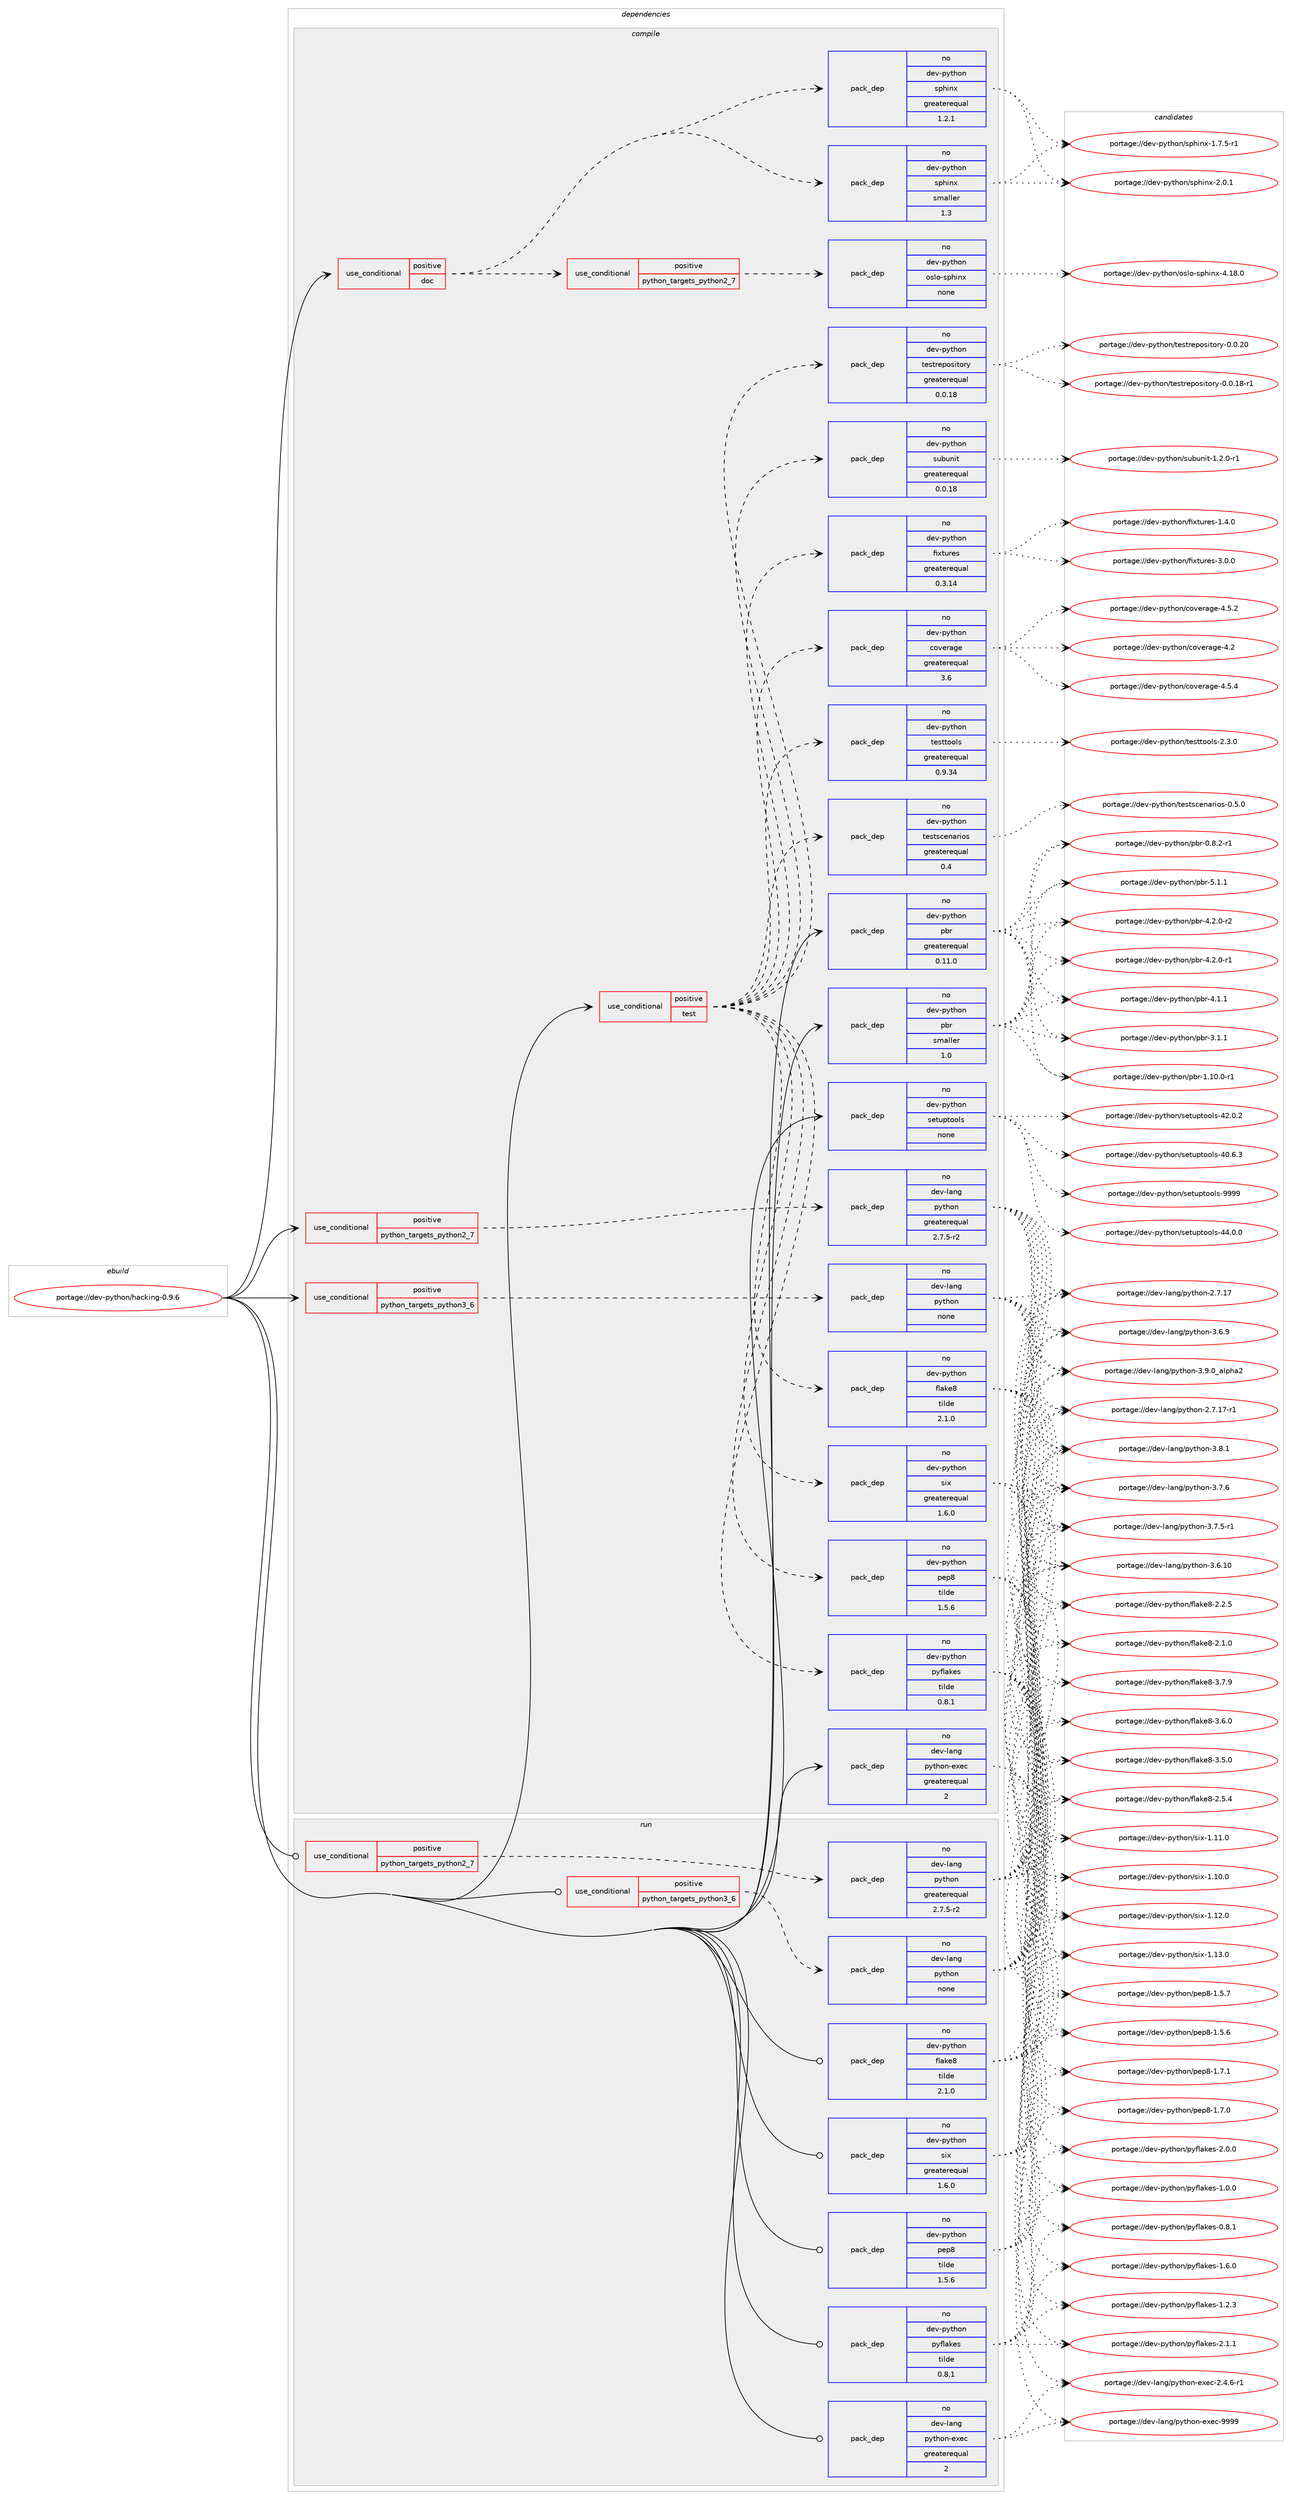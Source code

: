 digraph prolog {

# *************
# Graph options
# *************

newrank=true;
concentrate=true;
compound=true;
graph [rankdir=LR,fontname=Helvetica,fontsize=10,ranksep=1.5];#, ranksep=2.5, nodesep=0.2];
edge  [arrowhead=vee];
node  [fontname=Helvetica,fontsize=10];

# **********
# The ebuild
# **********

subgraph cluster_leftcol {
color=gray;
label=<<i>ebuild</i>>;
id [label="portage://dev-python/hacking-0.9.6", color=red, width=4, href="../dev-python/hacking-0.9.6.svg"];
}

# ****************
# The dependencies
# ****************

subgraph cluster_midcol {
color=gray;
label=<<i>dependencies</i>>;
subgraph cluster_compile {
fillcolor="#eeeeee";
style=filled;
label=<<i>compile</i>>;
subgraph cond114952 {
dependency457089 [label=<<TABLE BORDER="0" CELLBORDER="1" CELLSPACING="0" CELLPADDING="4"><TR><TD ROWSPAN="3" CELLPADDING="10">use_conditional</TD></TR><TR><TD>positive</TD></TR><TR><TD>doc</TD></TR></TABLE>>, shape=none, color=red];
subgraph pack337154 {
dependency457090 [label=<<TABLE BORDER="0" CELLBORDER="1" CELLSPACING="0" CELLPADDING="4" WIDTH="220"><TR><TD ROWSPAN="6" CELLPADDING="30">pack_dep</TD></TR><TR><TD WIDTH="110">no</TD></TR><TR><TD>dev-python</TD></TR><TR><TD>sphinx</TD></TR><TR><TD>greaterequal</TD></TR><TR><TD>1.2.1</TD></TR></TABLE>>, shape=none, color=blue];
}
dependency457089:e -> dependency457090:w [weight=20,style="dashed",arrowhead="vee"];
subgraph pack337155 {
dependency457091 [label=<<TABLE BORDER="0" CELLBORDER="1" CELLSPACING="0" CELLPADDING="4" WIDTH="220"><TR><TD ROWSPAN="6" CELLPADDING="30">pack_dep</TD></TR><TR><TD WIDTH="110">no</TD></TR><TR><TD>dev-python</TD></TR><TR><TD>sphinx</TD></TR><TR><TD>smaller</TD></TR><TR><TD>1.3</TD></TR></TABLE>>, shape=none, color=blue];
}
dependency457089:e -> dependency457091:w [weight=20,style="dashed",arrowhead="vee"];
subgraph cond114953 {
dependency457092 [label=<<TABLE BORDER="0" CELLBORDER="1" CELLSPACING="0" CELLPADDING="4"><TR><TD ROWSPAN="3" CELLPADDING="10">use_conditional</TD></TR><TR><TD>positive</TD></TR><TR><TD>python_targets_python2_7</TD></TR></TABLE>>, shape=none, color=red];
subgraph pack337156 {
dependency457093 [label=<<TABLE BORDER="0" CELLBORDER="1" CELLSPACING="0" CELLPADDING="4" WIDTH="220"><TR><TD ROWSPAN="6" CELLPADDING="30">pack_dep</TD></TR><TR><TD WIDTH="110">no</TD></TR><TR><TD>dev-python</TD></TR><TR><TD>oslo-sphinx</TD></TR><TR><TD>none</TD></TR><TR><TD></TD></TR></TABLE>>, shape=none, color=blue];
}
dependency457092:e -> dependency457093:w [weight=20,style="dashed",arrowhead="vee"];
}
dependency457089:e -> dependency457092:w [weight=20,style="dashed",arrowhead="vee"];
}
id:e -> dependency457089:w [weight=20,style="solid",arrowhead="vee"];
subgraph cond114954 {
dependency457094 [label=<<TABLE BORDER="0" CELLBORDER="1" CELLSPACING="0" CELLPADDING="4"><TR><TD ROWSPAN="3" CELLPADDING="10">use_conditional</TD></TR><TR><TD>positive</TD></TR><TR><TD>python_targets_python2_7</TD></TR></TABLE>>, shape=none, color=red];
subgraph pack337157 {
dependency457095 [label=<<TABLE BORDER="0" CELLBORDER="1" CELLSPACING="0" CELLPADDING="4" WIDTH="220"><TR><TD ROWSPAN="6" CELLPADDING="30">pack_dep</TD></TR><TR><TD WIDTH="110">no</TD></TR><TR><TD>dev-lang</TD></TR><TR><TD>python</TD></TR><TR><TD>greaterequal</TD></TR><TR><TD>2.7.5-r2</TD></TR></TABLE>>, shape=none, color=blue];
}
dependency457094:e -> dependency457095:w [weight=20,style="dashed",arrowhead="vee"];
}
id:e -> dependency457094:w [weight=20,style="solid",arrowhead="vee"];
subgraph cond114955 {
dependency457096 [label=<<TABLE BORDER="0" CELLBORDER="1" CELLSPACING="0" CELLPADDING="4"><TR><TD ROWSPAN="3" CELLPADDING="10">use_conditional</TD></TR><TR><TD>positive</TD></TR><TR><TD>python_targets_python3_6</TD></TR></TABLE>>, shape=none, color=red];
subgraph pack337158 {
dependency457097 [label=<<TABLE BORDER="0" CELLBORDER="1" CELLSPACING="0" CELLPADDING="4" WIDTH="220"><TR><TD ROWSPAN="6" CELLPADDING="30">pack_dep</TD></TR><TR><TD WIDTH="110">no</TD></TR><TR><TD>dev-lang</TD></TR><TR><TD>python</TD></TR><TR><TD>none</TD></TR><TR><TD></TD></TR></TABLE>>, shape=none, color=blue];
}
dependency457096:e -> dependency457097:w [weight=20,style="dashed",arrowhead="vee"];
}
id:e -> dependency457096:w [weight=20,style="solid",arrowhead="vee"];
subgraph cond114956 {
dependency457098 [label=<<TABLE BORDER="0" CELLBORDER="1" CELLSPACING="0" CELLPADDING="4"><TR><TD ROWSPAN="3" CELLPADDING="10">use_conditional</TD></TR><TR><TD>positive</TD></TR><TR><TD>test</TD></TR></TABLE>>, shape=none, color=red];
subgraph pack337159 {
dependency457099 [label=<<TABLE BORDER="0" CELLBORDER="1" CELLSPACING="0" CELLPADDING="4" WIDTH="220"><TR><TD ROWSPAN="6" CELLPADDING="30">pack_dep</TD></TR><TR><TD WIDTH="110">no</TD></TR><TR><TD>dev-python</TD></TR><TR><TD>coverage</TD></TR><TR><TD>greaterequal</TD></TR><TR><TD>3.6</TD></TR></TABLE>>, shape=none, color=blue];
}
dependency457098:e -> dependency457099:w [weight=20,style="dashed",arrowhead="vee"];
subgraph pack337160 {
dependency457100 [label=<<TABLE BORDER="0" CELLBORDER="1" CELLSPACING="0" CELLPADDING="4" WIDTH="220"><TR><TD ROWSPAN="6" CELLPADDING="30">pack_dep</TD></TR><TR><TD WIDTH="110">no</TD></TR><TR><TD>dev-python</TD></TR><TR><TD>fixtures</TD></TR><TR><TD>greaterequal</TD></TR><TR><TD>0.3.14</TD></TR></TABLE>>, shape=none, color=blue];
}
dependency457098:e -> dependency457100:w [weight=20,style="dashed",arrowhead="vee"];
subgraph pack337161 {
dependency457101 [label=<<TABLE BORDER="0" CELLBORDER="1" CELLSPACING="0" CELLPADDING="4" WIDTH="220"><TR><TD ROWSPAN="6" CELLPADDING="30">pack_dep</TD></TR><TR><TD WIDTH="110">no</TD></TR><TR><TD>dev-python</TD></TR><TR><TD>subunit</TD></TR><TR><TD>greaterequal</TD></TR><TR><TD>0.0.18</TD></TR></TABLE>>, shape=none, color=blue];
}
dependency457098:e -> dependency457101:w [weight=20,style="dashed",arrowhead="vee"];
subgraph pack337162 {
dependency457102 [label=<<TABLE BORDER="0" CELLBORDER="1" CELLSPACING="0" CELLPADDING="4" WIDTH="220"><TR><TD ROWSPAN="6" CELLPADDING="30">pack_dep</TD></TR><TR><TD WIDTH="110">no</TD></TR><TR><TD>dev-python</TD></TR><TR><TD>testrepository</TD></TR><TR><TD>greaterequal</TD></TR><TR><TD>0.0.18</TD></TR></TABLE>>, shape=none, color=blue];
}
dependency457098:e -> dependency457102:w [weight=20,style="dashed",arrowhead="vee"];
subgraph pack337163 {
dependency457103 [label=<<TABLE BORDER="0" CELLBORDER="1" CELLSPACING="0" CELLPADDING="4" WIDTH="220"><TR><TD ROWSPAN="6" CELLPADDING="30">pack_dep</TD></TR><TR><TD WIDTH="110">no</TD></TR><TR><TD>dev-python</TD></TR><TR><TD>testscenarios</TD></TR><TR><TD>greaterequal</TD></TR><TR><TD>0.4</TD></TR></TABLE>>, shape=none, color=blue];
}
dependency457098:e -> dependency457103:w [weight=20,style="dashed",arrowhead="vee"];
subgraph pack337164 {
dependency457104 [label=<<TABLE BORDER="0" CELLBORDER="1" CELLSPACING="0" CELLPADDING="4" WIDTH="220"><TR><TD ROWSPAN="6" CELLPADDING="30">pack_dep</TD></TR><TR><TD WIDTH="110">no</TD></TR><TR><TD>dev-python</TD></TR><TR><TD>testtools</TD></TR><TR><TD>greaterequal</TD></TR><TR><TD>0.9.34</TD></TR></TABLE>>, shape=none, color=blue];
}
dependency457098:e -> dependency457104:w [weight=20,style="dashed",arrowhead="vee"];
subgraph pack337165 {
dependency457105 [label=<<TABLE BORDER="0" CELLBORDER="1" CELLSPACING="0" CELLPADDING="4" WIDTH="220"><TR><TD ROWSPAN="6" CELLPADDING="30">pack_dep</TD></TR><TR><TD WIDTH="110">no</TD></TR><TR><TD>dev-python</TD></TR><TR><TD>pep8</TD></TR><TR><TD>tilde</TD></TR><TR><TD>1.5.6</TD></TR></TABLE>>, shape=none, color=blue];
}
dependency457098:e -> dependency457105:w [weight=20,style="dashed",arrowhead="vee"];
subgraph pack337166 {
dependency457106 [label=<<TABLE BORDER="0" CELLBORDER="1" CELLSPACING="0" CELLPADDING="4" WIDTH="220"><TR><TD ROWSPAN="6" CELLPADDING="30">pack_dep</TD></TR><TR><TD WIDTH="110">no</TD></TR><TR><TD>dev-python</TD></TR><TR><TD>pyflakes</TD></TR><TR><TD>tilde</TD></TR><TR><TD>0.8.1</TD></TR></TABLE>>, shape=none, color=blue];
}
dependency457098:e -> dependency457106:w [weight=20,style="dashed",arrowhead="vee"];
subgraph pack337167 {
dependency457107 [label=<<TABLE BORDER="0" CELLBORDER="1" CELLSPACING="0" CELLPADDING="4" WIDTH="220"><TR><TD ROWSPAN="6" CELLPADDING="30">pack_dep</TD></TR><TR><TD WIDTH="110">no</TD></TR><TR><TD>dev-python</TD></TR><TR><TD>flake8</TD></TR><TR><TD>tilde</TD></TR><TR><TD>2.1.0</TD></TR></TABLE>>, shape=none, color=blue];
}
dependency457098:e -> dependency457107:w [weight=20,style="dashed",arrowhead="vee"];
subgraph pack337168 {
dependency457108 [label=<<TABLE BORDER="0" CELLBORDER="1" CELLSPACING="0" CELLPADDING="4" WIDTH="220"><TR><TD ROWSPAN="6" CELLPADDING="30">pack_dep</TD></TR><TR><TD WIDTH="110">no</TD></TR><TR><TD>dev-python</TD></TR><TR><TD>six</TD></TR><TR><TD>greaterequal</TD></TR><TR><TD>1.6.0</TD></TR></TABLE>>, shape=none, color=blue];
}
dependency457098:e -> dependency457108:w [weight=20,style="dashed",arrowhead="vee"];
}
id:e -> dependency457098:w [weight=20,style="solid",arrowhead="vee"];
subgraph pack337169 {
dependency457109 [label=<<TABLE BORDER="0" CELLBORDER="1" CELLSPACING="0" CELLPADDING="4" WIDTH="220"><TR><TD ROWSPAN="6" CELLPADDING="30">pack_dep</TD></TR><TR><TD WIDTH="110">no</TD></TR><TR><TD>dev-lang</TD></TR><TR><TD>python-exec</TD></TR><TR><TD>greaterequal</TD></TR><TR><TD>2</TD></TR></TABLE>>, shape=none, color=blue];
}
id:e -> dependency457109:w [weight=20,style="solid",arrowhead="vee"];
subgraph pack337170 {
dependency457110 [label=<<TABLE BORDER="0" CELLBORDER="1" CELLSPACING="0" CELLPADDING="4" WIDTH="220"><TR><TD ROWSPAN="6" CELLPADDING="30">pack_dep</TD></TR><TR><TD WIDTH="110">no</TD></TR><TR><TD>dev-python</TD></TR><TR><TD>pbr</TD></TR><TR><TD>greaterequal</TD></TR><TR><TD>0.11.0</TD></TR></TABLE>>, shape=none, color=blue];
}
id:e -> dependency457110:w [weight=20,style="solid",arrowhead="vee"];
subgraph pack337171 {
dependency457111 [label=<<TABLE BORDER="0" CELLBORDER="1" CELLSPACING="0" CELLPADDING="4" WIDTH="220"><TR><TD ROWSPAN="6" CELLPADDING="30">pack_dep</TD></TR><TR><TD WIDTH="110">no</TD></TR><TR><TD>dev-python</TD></TR><TR><TD>pbr</TD></TR><TR><TD>smaller</TD></TR><TR><TD>1.0</TD></TR></TABLE>>, shape=none, color=blue];
}
id:e -> dependency457111:w [weight=20,style="solid",arrowhead="vee"];
subgraph pack337172 {
dependency457112 [label=<<TABLE BORDER="0" CELLBORDER="1" CELLSPACING="0" CELLPADDING="4" WIDTH="220"><TR><TD ROWSPAN="6" CELLPADDING="30">pack_dep</TD></TR><TR><TD WIDTH="110">no</TD></TR><TR><TD>dev-python</TD></TR><TR><TD>setuptools</TD></TR><TR><TD>none</TD></TR><TR><TD></TD></TR></TABLE>>, shape=none, color=blue];
}
id:e -> dependency457112:w [weight=20,style="solid",arrowhead="vee"];
}
subgraph cluster_compileandrun {
fillcolor="#eeeeee";
style=filled;
label=<<i>compile and run</i>>;
}
subgraph cluster_run {
fillcolor="#eeeeee";
style=filled;
label=<<i>run</i>>;
subgraph cond114957 {
dependency457113 [label=<<TABLE BORDER="0" CELLBORDER="1" CELLSPACING="0" CELLPADDING="4"><TR><TD ROWSPAN="3" CELLPADDING="10">use_conditional</TD></TR><TR><TD>positive</TD></TR><TR><TD>python_targets_python2_7</TD></TR></TABLE>>, shape=none, color=red];
subgraph pack337173 {
dependency457114 [label=<<TABLE BORDER="0" CELLBORDER="1" CELLSPACING="0" CELLPADDING="4" WIDTH="220"><TR><TD ROWSPAN="6" CELLPADDING="30">pack_dep</TD></TR><TR><TD WIDTH="110">no</TD></TR><TR><TD>dev-lang</TD></TR><TR><TD>python</TD></TR><TR><TD>greaterequal</TD></TR><TR><TD>2.7.5-r2</TD></TR></TABLE>>, shape=none, color=blue];
}
dependency457113:e -> dependency457114:w [weight=20,style="dashed",arrowhead="vee"];
}
id:e -> dependency457113:w [weight=20,style="solid",arrowhead="odot"];
subgraph cond114958 {
dependency457115 [label=<<TABLE BORDER="0" CELLBORDER="1" CELLSPACING="0" CELLPADDING="4"><TR><TD ROWSPAN="3" CELLPADDING="10">use_conditional</TD></TR><TR><TD>positive</TD></TR><TR><TD>python_targets_python3_6</TD></TR></TABLE>>, shape=none, color=red];
subgraph pack337174 {
dependency457116 [label=<<TABLE BORDER="0" CELLBORDER="1" CELLSPACING="0" CELLPADDING="4" WIDTH="220"><TR><TD ROWSPAN="6" CELLPADDING="30">pack_dep</TD></TR><TR><TD WIDTH="110">no</TD></TR><TR><TD>dev-lang</TD></TR><TR><TD>python</TD></TR><TR><TD>none</TD></TR><TR><TD></TD></TR></TABLE>>, shape=none, color=blue];
}
dependency457115:e -> dependency457116:w [weight=20,style="dashed",arrowhead="vee"];
}
id:e -> dependency457115:w [weight=20,style="solid",arrowhead="odot"];
subgraph pack337175 {
dependency457117 [label=<<TABLE BORDER="0" CELLBORDER="1" CELLSPACING="0" CELLPADDING="4" WIDTH="220"><TR><TD ROWSPAN="6" CELLPADDING="30">pack_dep</TD></TR><TR><TD WIDTH="110">no</TD></TR><TR><TD>dev-lang</TD></TR><TR><TD>python-exec</TD></TR><TR><TD>greaterequal</TD></TR><TR><TD>2</TD></TR></TABLE>>, shape=none, color=blue];
}
id:e -> dependency457117:w [weight=20,style="solid",arrowhead="odot"];
subgraph pack337176 {
dependency457118 [label=<<TABLE BORDER="0" CELLBORDER="1" CELLSPACING="0" CELLPADDING="4" WIDTH="220"><TR><TD ROWSPAN="6" CELLPADDING="30">pack_dep</TD></TR><TR><TD WIDTH="110">no</TD></TR><TR><TD>dev-python</TD></TR><TR><TD>flake8</TD></TR><TR><TD>tilde</TD></TR><TR><TD>2.1.0</TD></TR></TABLE>>, shape=none, color=blue];
}
id:e -> dependency457118:w [weight=20,style="solid",arrowhead="odot"];
subgraph pack337177 {
dependency457119 [label=<<TABLE BORDER="0" CELLBORDER="1" CELLSPACING="0" CELLPADDING="4" WIDTH="220"><TR><TD ROWSPAN="6" CELLPADDING="30">pack_dep</TD></TR><TR><TD WIDTH="110">no</TD></TR><TR><TD>dev-python</TD></TR><TR><TD>pep8</TD></TR><TR><TD>tilde</TD></TR><TR><TD>1.5.6</TD></TR></TABLE>>, shape=none, color=blue];
}
id:e -> dependency457119:w [weight=20,style="solid",arrowhead="odot"];
subgraph pack337178 {
dependency457120 [label=<<TABLE BORDER="0" CELLBORDER="1" CELLSPACING="0" CELLPADDING="4" WIDTH="220"><TR><TD ROWSPAN="6" CELLPADDING="30">pack_dep</TD></TR><TR><TD WIDTH="110">no</TD></TR><TR><TD>dev-python</TD></TR><TR><TD>pyflakes</TD></TR><TR><TD>tilde</TD></TR><TR><TD>0.8.1</TD></TR></TABLE>>, shape=none, color=blue];
}
id:e -> dependency457120:w [weight=20,style="solid",arrowhead="odot"];
subgraph pack337179 {
dependency457121 [label=<<TABLE BORDER="0" CELLBORDER="1" CELLSPACING="0" CELLPADDING="4" WIDTH="220"><TR><TD ROWSPAN="6" CELLPADDING="30">pack_dep</TD></TR><TR><TD WIDTH="110">no</TD></TR><TR><TD>dev-python</TD></TR><TR><TD>six</TD></TR><TR><TD>greaterequal</TD></TR><TR><TD>1.6.0</TD></TR></TABLE>>, shape=none, color=blue];
}
id:e -> dependency457121:w [weight=20,style="solid",arrowhead="odot"];
}
}

# **************
# The candidates
# **************

subgraph cluster_choices {
rank=same;
color=gray;
label=<<i>candidates</i>>;

subgraph choice337154 {
color=black;
nodesep=1;
choice1001011184511212111610411111047115112104105110120455046484649 [label="portage://dev-python/sphinx-2.0.1", color=red, width=4,href="../dev-python/sphinx-2.0.1.svg"];
choice10010111845112121116104111110471151121041051101204549465546534511449 [label="portage://dev-python/sphinx-1.7.5-r1", color=red, width=4,href="../dev-python/sphinx-1.7.5-r1.svg"];
dependency457090:e -> choice1001011184511212111610411111047115112104105110120455046484649:w [style=dotted,weight="100"];
dependency457090:e -> choice10010111845112121116104111110471151121041051101204549465546534511449:w [style=dotted,weight="100"];
}
subgraph choice337155 {
color=black;
nodesep=1;
choice1001011184511212111610411111047115112104105110120455046484649 [label="portage://dev-python/sphinx-2.0.1", color=red, width=4,href="../dev-python/sphinx-2.0.1.svg"];
choice10010111845112121116104111110471151121041051101204549465546534511449 [label="portage://dev-python/sphinx-1.7.5-r1", color=red, width=4,href="../dev-python/sphinx-1.7.5-r1.svg"];
dependency457091:e -> choice1001011184511212111610411111047115112104105110120455046484649:w [style=dotted,weight="100"];
dependency457091:e -> choice10010111845112121116104111110471151121041051101204549465546534511449:w [style=dotted,weight="100"];
}
subgraph choice337156 {
color=black;
nodesep=1;
choice10010111845112121116104111110471111151081114511511210410511012045524649564648 [label="portage://dev-python/oslo-sphinx-4.18.0", color=red, width=4,href="../dev-python/oslo-sphinx-4.18.0.svg"];
dependency457093:e -> choice10010111845112121116104111110471111151081114511511210410511012045524649564648:w [style=dotted,weight="100"];
}
subgraph choice337157 {
color=black;
nodesep=1;
choice10010111845108971101034711212111610411111045514657464895971081121049750 [label="portage://dev-lang/python-3.9.0_alpha2", color=red, width=4,href="../dev-lang/python-3.9.0_alpha2.svg"];
choice100101118451089711010347112121116104111110455146564649 [label="portage://dev-lang/python-3.8.1", color=red, width=4,href="../dev-lang/python-3.8.1.svg"];
choice100101118451089711010347112121116104111110455146554654 [label="portage://dev-lang/python-3.7.6", color=red, width=4,href="../dev-lang/python-3.7.6.svg"];
choice1001011184510897110103471121211161041111104551465546534511449 [label="portage://dev-lang/python-3.7.5-r1", color=red, width=4,href="../dev-lang/python-3.7.5-r1.svg"];
choice100101118451089711010347112121116104111110455146544657 [label="portage://dev-lang/python-3.6.9", color=red, width=4,href="../dev-lang/python-3.6.9.svg"];
choice10010111845108971101034711212111610411111045514654464948 [label="portage://dev-lang/python-3.6.10", color=red, width=4,href="../dev-lang/python-3.6.10.svg"];
choice100101118451089711010347112121116104111110455046554649554511449 [label="portage://dev-lang/python-2.7.17-r1", color=red, width=4,href="../dev-lang/python-2.7.17-r1.svg"];
choice10010111845108971101034711212111610411111045504655464955 [label="portage://dev-lang/python-2.7.17", color=red, width=4,href="../dev-lang/python-2.7.17.svg"];
dependency457095:e -> choice10010111845108971101034711212111610411111045514657464895971081121049750:w [style=dotted,weight="100"];
dependency457095:e -> choice100101118451089711010347112121116104111110455146564649:w [style=dotted,weight="100"];
dependency457095:e -> choice100101118451089711010347112121116104111110455146554654:w [style=dotted,weight="100"];
dependency457095:e -> choice1001011184510897110103471121211161041111104551465546534511449:w [style=dotted,weight="100"];
dependency457095:e -> choice100101118451089711010347112121116104111110455146544657:w [style=dotted,weight="100"];
dependency457095:e -> choice10010111845108971101034711212111610411111045514654464948:w [style=dotted,weight="100"];
dependency457095:e -> choice100101118451089711010347112121116104111110455046554649554511449:w [style=dotted,weight="100"];
dependency457095:e -> choice10010111845108971101034711212111610411111045504655464955:w [style=dotted,weight="100"];
}
subgraph choice337158 {
color=black;
nodesep=1;
choice10010111845108971101034711212111610411111045514657464895971081121049750 [label="portage://dev-lang/python-3.9.0_alpha2", color=red, width=4,href="../dev-lang/python-3.9.0_alpha2.svg"];
choice100101118451089711010347112121116104111110455146564649 [label="portage://dev-lang/python-3.8.1", color=red, width=4,href="../dev-lang/python-3.8.1.svg"];
choice100101118451089711010347112121116104111110455146554654 [label="portage://dev-lang/python-3.7.6", color=red, width=4,href="../dev-lang/python-3.7.6.svg"];
choice1001011184510897110103471121211161041111104551465546534511449 [label="portage://dev-lang/python-3.7.5-r1", color=red, width=4,href="../dev-lang/python-3.7.5-r1.svg"];
choice100101118451089711010347112121116104111110455146544657 [label="portage://dev-lang/python-3.6.9", color=red, width=4,href="../dev-lang/python-3.6.9.svg"];
choice10010111845108971101034711212111610411111045514654464948 [label="portage://dev-lang/python-3.6.10", color=red, width=4,href="../dev-lang/python-3.6.10.svg"];
choice100101118451089711010347112121116104111110455046554649554511449 [label="portage://dev-lang/python-2.7.17-r1", color=red, width=4,href="../dev-lang/python-2.7.17-r1.svg"];
choice10010111845108971101034711212111610411111045504655464955 [label="portage://dev-lang/python-2.7.17", color=red, width=4,href="../dev-lang/python-2.7.17.svg"];
dependency457097:e -> choice10010111845108971101034711212111610411111045514657464895971081121049750:w [style=dotted,weight="100"];
dependency457097:e -> choice100101118451089711010347112121116104111110455146564649:w [style=dotted,weight="100"];
dependency457097:e -> choice100101118451089711010347112121116104111110455146554654:w [style=dotted,weight="100"];
dependency457097:e -> choice1001011184510897110103471121211161041111104551465546534511449:w [style=dotted,weight="100"];
dependency457097:e -> choice100101118451089711010347112121116104111110455146544657:w [style=dotted,weight="100"];
dependency457097:e -> choice10010111845108971101034711212111610411111045514654464948:w [style=dotted,weight="100"];
dependency457097:e -> choice100101118451089711010347112121116104111110455046554649554511449:w [style=dotted,weight="100"];
dependency457097:e -> choice10010111845108971101034711212111610411111045504655464955:w [style=dotted,weight="100"];
}
subgraph choice337159 {
color=black;
nodesep=1;
choice10010111845112121116104111110479911111810111497103101455246534652 [label="portage://dev-python/coverage-4.5.4", color=red, width=4,href="../dev-python/coverage-4.5.4.svg"];
choice10010111845112121116104111110479911111810111497103101455246534650 [label="portage://dev-python/coverage-4.5.2", color=red, width=4,href="../dev-python/coverage-4.5.2.svg"];
choice1001011184511212111610411111047991111181011149710310145524650 [label="portage://dev-python/coverage-4.2", color=red, width=4,href="../dev-python/coverage-4.2.svg"];
dependency457099:e -> choice10010111845112121116104111110479911111810111497103101455246534652:w [style=dotted,weight="100"];
dependency457099:e -> choice10010111845112121116104111110479911111810111497103101455246534650:w [style=dotted,weight="100"];
dependency457099:e -> choice1001011184511212111610411111047991111181011149710310145524650:w [style=dotted,weight="100"];
}
subgraph choice337160 {
color=black;
nodesep=1;
choice1001011184511212111610411111047102105120116117114101115455146484648 [label="portage://dev-python/fixtures-3.0.0", color=red, width=4,href="../dev-python/fixtures-3.0.0.svg"];
choice1001011184511212111610411111047102105120116117114101115454946524648 [label="portage://dev-python/fixtures-1.4.0", color=red, width=4,href="../dev-python/fixtures-1.4.0.svg"];
dependency457100:e -> choice1001011184511212111610411111047102105120116117114101115455146484648:w [style=dotted,weight="100"];
dependency457100:e -> choice1001011184511212111610411111047102105120116117114101115454946524648:w [style=dotted,weight="100"];
}
subgraph choice337161 {
color=black;
nodesep=1;
choice1001011184511212111610411111047115117981171101051164549465046484511449 [label="portage://dev-python/subunit-1.2.0-r1", color=red, width=4,href="../dev-python/subunit-1.2.0-r1.svg"];
dependency457101:e -> choice1001011184511212111610411111047115117981171101051164549465046484511449:w [style=dotted,weight="100"];
}
subgraph choice337162 {
color=black;
nodesep=1;
choice100101118451121211161041111104711610111511611410111211111510511611111412145484648465048 [label="portage://dev-python/testrepository-0.0.20", color=red, width=4,href="../dev-python/testrepository-0.0.20.svg"];
choice1001011184511212111610411111047116101115116114101112111115105116111114121454846484649564511449 [label="portage://dev-python/testrepository-0.0.18-r1", color=red, width=4,href="../dev-python/testrepository-0.0.18-r1.svg"];
dependency457102:e -> choice100101118451121211161041111104711610111511611410111211111510511611111412145484648465048:w [style=dotted,weight="100"];
dependency457102:e -> choice1001011184511212111610411111047116101115116114101112111115105116111114121454846484649564511449:w [style=dotted,weight="100"];
}
subgraph choice337163 {
color=black;
nodesep=1;
choice10010111845112121116104111110471161011151161159910111097114105111115454846534648 [label="portage://dev-python/testscenarios-0.5.0", color=red, width=4,href="../dev-python/testscenarios-0.5.0.svg"];
dependency457103:e -> choice10010111845112121116104111110471161011151161159910111097114105111115454846534648:w [style=dotted,weight="100"];
}
subgraph choice337164 {
color=black;
nodesep=1;
choice1001011184511212111610411111047116101115116116111111108115455046514648 [label="portage://dev-python/testtools-2.3.0", color=red, width=4,href="../dev-python/testtools-2.3.0.svg"];
dependency457104:e -> choice1001011184511212111610411111047116101115116116111111108115455046514648:w [style=dotted,weight="100"];
}
subgraph choice337165 {
color=black;
nodesep=1;
choice100101118451121211161041111104711210111256454946554649 [label="portage://dev-python/pep8-1.7.1", color=red, width=4,href="../dev-python/pep8-1.7.1.svg"];
choice100101118451121211161041111104711210111256454946554648 [label="portage://dev-python/pep8-1.7.0", color=red, width=4,href="../dev-python/pep8-1.7.0.svg"];
choice100101118451121211161041111104711210111256454946534655 [label="portage://dev-python/pep8-1.5.7", color=red, width=4,href="../dev-python/pep8-1.5.7.svg"];
choice100101118451121211161041111104711210111256454946534654 [label="portage://dev-python/pep8-1.5.6", color=red, width=4,href="../dev-python/pep8-1.5.6.svg"];
dependency457105:e -> choice100101118451121211161041111104711210111256454946554649:w [style=dotted,weight="100"];
dependency457105:e -> choice100101118451121211161041111104711210111256454946554648:w [style=dotted,weight="100"];
dependency457105:e -> choice100101118451121211161041111104711210111256454946534655:w [style=dotted,weight="100"];
dependency457105:e -> choice100101118451121211161041111104711210111256454946534654:w [style=dotted,weight="100"];
}
subgraph choice337166 {
color=black;
nodesep=1;
choice100101118451121211161041111104711212110210897107101115455046494649 [label="portage://dev-python/pyflakes-2.1.1", color=red, width=4,href="../dev-python/pyflakes-2.1.1.svg"];
choice100101118451121211161041111104711212110210897107101115455046484648 [label="portage://dev-python/pyflakes-2.0.0", color=red, width=4,href="../dev-python/pyflakes-2.0.0.svg"];
choice100101118451121211161041111104711212110210897107101115454946544648 [label="portage://dev-python/pyflakes-1.6.0", color=red, width=4,href="../dev-python/pyflakes-1.6.0.svg"];
choice100101118451121211161041111104711212110210897107101115454946504651 [label="portage://dev-python/pyflakes-1.2.3", color=red, width=4,href="../dev-python/pyflakes-1.2.3.svg"];
choice100101118451121211161041111104711212110210897107101115454946484648 [label="portage://dev-python/pyflakes-1.0.0", color=red, width=4,href="../dev-python/pyflakes-1.0.0.svg"];
choice100101118451121211161041111104711212110210897107101115454846564649 [label="portage://dev-python/pyflakes-0.8.1", color=red, width=4,href="../dev-python/pyflakes-0.8.1.svg"];
dependency457106:e -> choice100101118451121211161041111104711212110210897107101115455046494649:w [style=dotted,weight="100"];
dependency457106:e -> choice100101118451121211161041111104711212110210897107101115455046484648:w [style=dotted,weight="100"];
dependency457106:e -> choice100101118451121211161041111104711212110210897107101115454946544648:w [style=dotted,weight="100"];
dependency457106:e -> choice100101118451121211161041111104711212110210897107101115454946504651:w [style=dotted,weight="100"];
dependency457106:e -> choice100101118451121211161041111104711212110210897107101115454946484648:w [style=dotted,weight="100"];
dependency457106:e -> choice100101118451121211161041111104711212110210897107101115454846564649:w [style=dotted,weight="100"];
}
subgraph choice337167 {
color=black;
nodesep=1;
choice10010111845112121116104111110471021089710710156455146554657 [label="portage://dev-python/flake8-3.7.9", color=red, width=4,href="../dev-python/flake8-3.7.9.svg"];
choice10010111845112121116104111110471021089710710156455146544648 [label="portage://dev-python/flake8-3.6.0", color=red, width=4,href="../dev-python/flake8-3.6.0.svg"];
choice10010111845112121116104111110471021089710710156455146534648 [label="portage://dev-python/flake8-3.5.0", color=red, width=4,href="../dev-python/flake8-3.5.0.svg"];
choice10010111845112121116104111110471021089710710156455046534652 [label="portage://dev-python/flake8-2.5.4", color=red, width=4,href="../dev-python/flake8-2.5.4.svg"];
choice10010111845112121116104111110471021089710710156455046504653 [label="portage://dev-python/flake8-2.2.5", color=red, width=4,href="../dev-python/flake8-2.2.5.svg"];
choice10010111845112121116104111110471021089710710156455046494648 [label="portage://dev-python/flake8-2.1.0", color=red, width=4,href="../dev-python/flake8-2.1.0.svg"];
dependency457107:e -> choice10010111845112121116104111110471021089710710156455146554657:w [style=dotted,weight="100"];
dependency457107:e -> choice10010111845112121116104111110471021089710710156455146544648:w [style=dotted,weight="100"];
dependency457107:e -> choice10010111845112121116104111110471021089710710156455146534648:w [style=dotted,weight="100"];
dependency457107:e -> choice10010111845112121116104111110471021089710710156455046534652:w [style=dotted,weight="100"];
dependency457107:e -> choice10010111845112121116104111110471021089710710156455046504653:w [style=dotted,weight="100"];
dependency457107:e -> choice10010111845112121116104111110471021089710710156455046494648:w [style=dotted,weight="100"];
}
subgraph choice337168 {
color=black;
nodesep=1;
choice100101118451121211161041111104711510512045494649514648 [label="portage://dev-python/six-1.13.0", color=red, width=4,href="../dev-python/six-1.13.0.svg"];
choice100101118451121211161041111104711510512045494649504648 [label="portage://dev-python/six-1.12.0", color=red, width=4,href="../dev-python/six-1.12.0.svg"];
choice100101118451121211161041111104711510512045494649494648 [label="portage://dev-python/six-1.11.0", color=red, width=4,href="../dev-python/six-1.11.0.svg"];
choice100101118451121211161041111104711510512045494649484648 [label="portage://dev-python/six-1.10.0", color=red, width=4,href="../dev-python/six-1.10.0.svg"];
dependency457108:e -> choice100101118451121211161041111104711510512045494649514648:w [style=dotted,weight="100"];
dependency457108:e -> choice100101118451121211161041111104711510512045494649504648:w [style=dotted,weight="100"];
dependency457108:e -> choice100101118451121211161041111104711510512045494649494648:w [style=dotted,weight="100"];
dependency457108:e -> choice100101118451121211161041111104711510512045494649484648:w [style=dotted,weight="100"];
}
subgraph choice337169 {
color=black;
nodesep=1;
choice10010111845108971101034711212111610411111045101120101994557575757 [label="portage://dev-lang/python-exec-9999", color=red, width=4,href="../dev-lang/python-exec-9999.svg"];
choice10010111845108971101034711212111610411111045101120101994550465246544511449 [label="portage://dev-lang/python-exec-2.4.6-r1", color=red, width=4,href="../dev-lang/python-exec-2.4.6-r1.svg"];
dependency457109:e -> choice10010111845108971101034711212111610411111045101120101994557575757:w [style=dotted,weight="100"];
dependency457109:e -> choice10010111845108971101034711212111610411111045101120101994550465246544511449:w [style=dotted,weight="100"];
}
subgraph choice337170 {
color=black;
nodesep=1;
choice100101118451121211161041111104711298114455346494649 [label="portage://dev-python/pbr-5.1.1", color=red, width=4,href="../dev-python/pbr-5.1.1.svg"];
choice1001011184511212111610411111047112981144552465046484511450 [label="portage://dev-python/pbr-4.2.0-r2", color=red, width=4,href="../dev-python/pbr-4.2.0-r2.svg"];
choice1001011184511212111610411111047112981144552465046484511449 [label="portage://dev-python/pbr-4.2.0-r1", color=red, width=4,href="../dev-python/pbr-4.2.0-r1.svg"];
choice100101118451121211161041111104711298114455246494649 [label="portage://dev-python/pbr-4.1.1", color=red, width=4,href="../dev-python/pbr-4.1.1.svg"];
choice100101118451121211161041111104711298114455146494649 [label="portage://dev-python/pbr-3.1.1", color=red, width=4,href="../dev-python/pbr-3.1.1.svg"];
choice100101118451121211161041111104711298114454946494846484511449 [label="portage://dev-python/pbr-1.10.0-r1", color=red, width=4,href="../dev-python/pbr-1.10.0-r1.svg"];
choice1001011184511212111610411111047112981144548465646504511449 [label="portage://dev-python/pbr-0.8.2-r1", color=red, width=4,href="../dev-python/pbr-0.8.2-r1.svg"];
dependency457110:e -> choice100101118451121211161041111104711298114455346494649:w [style=dotted,weight="100"];
dependency457110:e -> choice1001011184511212111610411111047112981144552465046484511450:w [style=dotted,weight="100"];
dependency457110:e -> choice1001011184511212111610411111047112981144552465046484511449:w [style=dotted,weight="100"];
dependency457110:e -> choice100101118451121211161041111104711298114455246494649:w [style=dotted,weight="100"];
dependency457110:e -> choice100101118451121211161041111104711298114455146494649:w [style=dotted,weight="100"];
dependency457110:e -> choice100101118451121211161041111104711298114454946494846484511449:w [style=dotted,weight="100"];
dependency457110:e -> choice1001011184511212111610411111047112981144548465646504511449:w [style=dotted,weight="100"];
}
subgraph choice337171 {
color=black;
nodesep=1;
choice100101118451121211161041111104711298114455346494649 [label="portage://dev-python/pbr-5.1.1", color=red, width=4,href="../dev-python/pbr-5.1.1.svg"];
choice1001011184511212111610411111047112981144552465046484511450 [label="portage://dev-python/pbr-4.2.0-r2", color=red, width=4,href="../dev-python/pbr-4.2.0-r2.svg"];
choice1001011184511212111610411111047112981144552465046484511449 [label="portage://dev-python/pbr-4.2.0-r1", color=red, width=4,href="../dev-python/pbr-4.2.0-r1.svg"];
choice100101118451121211161041111104711298114455246494649 [label="portage://dev-python/pbr-4.1.1", color=red, width=4,href="../dev-python/pbr-4.1.1.svg"];
choice100101118451121211161041111104711298114455146494649 [label="portage://dev-python/pbr-3.1.1", color=red, width=4,href="../dev-python/pbr-3.1.1.svg"];
choice100101118451121211161041111104711298114454946494846484511449 [label="portage://dev-python/pbr-1.10.0-r1", color=red, width=4,href="../dev-python/pbr-1.10.0-r1.svg"];
choice1001011184511212111610411111047112981144548465646504511449 [label="portage://dev-python/pbr-0.8.2-r1", color=red, width=4,href="../dev-python/pbr-0.8.2-r1.svg"];
dependency457111:e -> choice100101118451121211161041111104711298114455346494649:w [style=dotted,weight="100"];
dependency457111:e -> choice1001011184511212111610411111047112981144552465046484511450:w [style=dotted,weight="100"];
dependency457111:e -> choice1001011184511212111610411111047112981144552465046484511449:w [style=dotted,weight="100"];
dependency457111:e -> choice100101118451121211161041111104711298114455246494649:w [style=dotted,weight="100"];
dependency457111:e -> choice100101118451121211161041111104711298114455146494649:w [style=dotted,weight="100"];
dependency457111:e -> choice100101118451121211161041111104711298114454946494846484511449:w [style=dotted,weight="100"];
dependency457111:e -> choice1001011184511212111610411111047112981144548465646504511449:w [style=dotted,weight="100"];
}
subgraph choice337172 {
color=black;
nodesep=1;
choice10010111845112121116104111110471151011161171121161111111081154557575757 [label="portage://dev-python/setuptools-9999", color=red, width=4,href="../dev-python/setuptools-9999.svg"];
choice100101118451121211161041111104711510111611711211611111110811545525246484648 [label="portage://dev-python/setuptools-44.0.0", color=red, width=4,href="../dev-python/setuptools-44.0.0.svg"];
choice100101118451121211161041111104711510111611711211611111110811545525046484650 [label="portage://dev-python/setuptools-42.0.2", color=red, width=4,href="../dev-python/setuptools-42.0.2.svg"];
choice100101118451121211161041111104711510111611711211611111110811545524846544651 [label="portage://dev-python/setuptools-40.6.3", color=red, width=4,href="../dev-python/setuptools-40.6.3.svg"];
dependency457112:e -> choice10010111845112121116104111110471151011161171121161111111081154557575757:w [style=dotted,weight="100"];
dependency457112:e -> choice100101118451121211161041111104711510111611711211611111110811545525246484648:w [style=dotted,weight="100"];
dependency457112:e -> choice100101118451121211161041111104711510111611711211611111110811545525046484650:w [style=dotted,weight="100"];
dependency457112:e -> choice100101118451121211161041111104711510111611711211611111110811545524846544651:w [style=dotted,weight="100"];
}
subgraph choice337173 {
color=black;
nodesep=1;
choice10010111845108971101034711212111610411111045514657464895971081121049750 [label="portage://dev-lang/python-3.9.0_alpha2", color=red, width=4,href="../dev-lang/python-3.9.0_alpha2.svg"];
choice100101118451089711010347112121116104111110455146564649 [label="portage://dev-lang/python-3.8.1", color=red, width=4,href="../dev-lang/python-3.8.1.svg"];
choice100101118451089711010347112121116104111110455146554654 [label="portage://dev-lang/python-3.7.6", color=red, width=4,href="../dev-lang/python-3.7.6.svg"];
choice1001011184510897110103471121211161041111104551465546534511449 [label="portage://dev-lang/python-3.7.5-r1", color=red, width=4,href="../dev-lang/python-3.7.5-r1.svg"];
choice100101118451089711010347112121116104111110455146544657 [label="portage://dev-lang/python-3.6.9", color=red, width=4,href="../dev-lang/python-3.6.9.svg"];
choice10010111845108971101034711212111610411111045514654464948 [label="portage://dev-lang/python-3.6.10", color=red, width=4,href="../dev-lang/python-3.6.10.svg"];
choice100101118451089711010347112121116104111110455046554649554511449 [label="portage://dev-lang/python-2.7.17-r1", color=red, width=4,href="../dev-lang/python-2.7.17-r1.svg"];
choice10010111845108971101034711212111610411111045504655464955 [label="portage://dev-lang/python-2.7.17", color=red, width=4,href="../dev-lang/python-2.7.17.svg"];
dependency457114:e -> choice10010111845108971101034711212111610411111045514657464895971081121049750:w [style=dotted,weight="100"];
dependency457114:e -> choice100101118451089711010347112121116104111110455146564649:w [style=dotted,weight="100"];
dependency457114:e -> choice100101118451089711010347112121116104111110455146554654:w [style=dotted,weight="100"];
dependency457114:e -> choice1001011184510897110103471121211161041111104551465546534511449:w [style=dotted,weight="100"];
dependency457114:e -> choice100101118451089711010347112121116104111110455146544657:w [style=dotted,weight="100"];
dependency457114:e -> choice10010111845108971101034711212111610411111045514654464948:w [style=dotted,weight="100"];
dependency457114:e -> choice100101118451089711010347112121116104111110455046554649554511449:w [style=dotted,weight="100"];
dependency457114:e -> choice10010111845108971101034711212111610411111045504655464955:w [style=dotted,weight="100"];
}
subgraph choice337174 {
color=black;
nodesep=1;
choice10010111845108971101034711212111610411111045514657464895971081121049750 [label="portage://dev-lang/python-3.9.0_alpha2", color=red, width=4,href="../dev-lang/python-3.9.0_alpha2.svg"];
choice100101118451089711010347112121116104111110455146564649 [label="portage://dev-lang/python-3.8.1", color=red, width=4,href="../dev-lang/python-3.8.1.svg"];
choice100101118451089711010347112121116104111110455146554654 [label="portage://dev-lang/python-3.7.6", color=red, width=4,href="../dev-lang/python-3.7.6.svg"];
choice1001011184510897110103471121211161041111104551465546534511449 [label="portage://dev-lang/python-3.7.5-r1", color=red, width=4,href="../dev-lang/python-3.7.5-r1.svg"];
choice100101118451089711010347112121116104111110455146544657 [label="portage://dev-lang/python-3.6.9", color=red, width=4,href="../dev-lang/python-3.6.9.svg"];
choice10010111845108971101034711212111610411111045514654464948 [label="portage://dev-lang/python-3.6.10", color=red, width=4,href="../dev-lang/python-3.6.10.svg"];
choice100101118451089711010347112121116104111110455046554649554511449 [label="portage://dev-lang/python-2.7.17-r1", color=red, width=4,href="../dev-lang/python-2.7.17-r1.svg"];
choice10010111845108971101034711212111610411111045504655464955 [label="portage://dev-lang/python-2.7.17", color=red, width=4,href="../dev-lang/python-2.7.17.svg"];
dependency457116:e -> choice10010111845108971101034711212111610411111045514657464895971081121049750:w [style=dotted,weight="100"];
dependency457116:e -> choice100101118451089711010347112121116104111110455146564649:w [style=dotted,weight="100"];
dependency457116:e -> choice100101118451089711010347112121116104111110455146554654:w [style=dotted,weight="100"];
dependency457116:e -> choice1001011184510897110103471121211161041111104551465546534511449:w [style=dotted,weight="100"];
dependency457116:e -> choice100101118451089711010347112121116104111110455146544657:w [style=dotted,weight="100"];
dependency457116:e -> choice10010111845108971101034711212111610411111045514654464948:w [style=dotted,weight="100"];
dependency457116:e -> choice100101118451089711010347112121116104111110455046554649554511449:w [style=dotted,weight="100"];
dependency457116:e -> choice10010111845108971101034711212111610411111045504655464955:w [style=dotted,weight="100"];
}
subgraph choice337175 {
color=black;
nodesep=1;
choice10010111845108971101034711212111610411111045101120101994557575757 [label="portage://dev-lang/python-exec-9999", color=red, width=4,href="../dev-lang/python-exec-9999.svg"];
choice10010111845108971101034711212111610411111045101120101994550465246544511449 [label="portage://dev-lang/python-exec-2.4.6-r1", color=red, width=4,href="../dev-lang/python-exec-2.4.6-r1.svg"];
dependency457117:e -> choice10010111845108971101034711212111610411111045101120101994557575757:w [style=dotted,weight="100"];
dependency457117:e -> choice10010111845108971101034711212111610411111045101120101994550465246544511449:w [style=dotted,weight="100"];
}
subgraph choice337176 {
color=black;
nodesep=1;
choice10010111845112121116104111110471021089710710156455146554657 [label="portage://dev-python/flake8-3.7.9", color=red, width=4,href="../dev-python/flake8-3.7.9.svg"];
choice10010111845112121116104111110471021089710710156455146544648 [label="portage://dev-python/flake8-3.6.0", color=red, width=4,href="../dev-python/flake8-3.6.0.svg"];
choice10010111845112121116104111110471021089710710156455146534648 [label="portage://dev-python/flake8-3.5.0", color=red, width=4,href="../dev-python/flake8-3.5.0.svg"];
choice10010111845112121116104111110471021089710710156455046534652 [label="portage://dev-python/flake8-2.5.4", color=red, width=4,href="../dev-python/flake8-2.5.4.svg"];
choice10010111845112121116104111110471021089710710156455046504653 [label="portage://dev-python/flake8-2.2.5", color=red, width=4,href="../dev-python/flake8-2.2.5.svg"];
choice10010111845112121116104111110471021089710710156455046494648 [label="portage://dev-python/flake8-2.1.0", color=red, width=4,href="../dev-python/flake8-2.1.0.svg"];
dependency457118:e -> choice10010111845112121116104111110471021089710710156455146554657:w [style=dotted,weight="100"];
dependency457118:e -> choice10010111845112121116104111110471021089710710156455146544648:w [style=dotted,weight="100"];
dependency457118:e -> choice10010111845112121116104111110471021089710710156455146534648:w [style=dotted,weight="100"];
dependency457118:e -> choice10010111845112121116104111110471021089710710156455046534652:w [style=dotted,weight="100"];
dependency457118:e -> choice10010111845112121116104111110471021089710710156455046504653:w [style=dotted,weight="100"];
dependency457118:e -> choice10010111845112121116104111110471021089710710156455046494648:w [style=dotted,weight="100"];
}
subgraph choice337177 {
color=black;
nodesep=1;
choice100101118451121211161041111104711210111256454946554649 [label="portage://dev-python/pep8-1.7.1", color=red, width=4,href="../dev-python/pep8-1.7.1.svg"];
choice100101118451121211161041111104711210111256454946554648 [label="portage://dev-python/pep8-1.7.0", color=red, width=4,href="../dev-python/pep8-1.7.0.svg"];
choice100101118451121211161041111104711210111256454946534655 [label="portage://dev-python/pep8-1.5.7", color=red, width=4,href="../dev-python/pep8-1.5.7.svg"];
choice100101118451121211161041111104711210111256454946534654 [label="portage://dev-python/pep8-1.5.6", color=red, width=4,href="../dev-python/pep8-1.5.6.svg"];
dependency457119:e -> choice100101118451121211161041111104711210111256454946554649:w [style=dotted,weight="100"];
dependency457119:e -> choice100101118451121211161041111104711210111256454946554648:w [style=dotted,weight="100"];
dependency457119:e -> choice100101118451121211161041111104711210111256454946534655:w [style=dotted,weight="100"];
dependency457119:e -> choice100101118451121211161041111104711210111256454946534654:w [style=dotted,weight="100"];
}
subgraph choice337178 {
color=black;
nodesep=1;
choice100101118451121211161041111104711212110210897107101115455046494649 [label="portage://dev-python/pyflakes-2.1.1", color=red, width=4,href="../dev-python/pyflakes-2.1.1.svg"];
choice100101118451121211161041111104711212110210897107101115455046484648 [label="portage://dev-python/pyflakes-2.0.0", color=red, width=4,href="../dev-python/pyflakes-2.0.0.svg"];
choice100101118451121211161041111104711212110210897107101115454946544648 [label="portage://dev-python/pyflakes-1.6.0", color=red, width=4,href="../dev-python/pyflakes-1.6.0.svg"];
choice100101118451121211161041111104711212110210897107101115454946504651 [label="portage://dev-python/pyflakes-1.2.3", color=red, width=4,href="../dev-python/pyflakes-1.2.3.svg"];
choice100101118451121211161041111104711212110210897107101115454946484648 [label="portage://dev-python/pyflakes-1.0.0", color=red, width=4,href="../dev-python/pyflakes-1.0.0.svg"];
choice100101118451121211161041111104711212110210897107101115454846564649 [label="portage://dev-python/pyflakes-0.8.1", color=red, width=4,href="../dev-python/pyflakes-0.8.1.svg"];
dependency457120:e -> choice100101118451121211161041111104711212110210897107101115455046494649:w [style=dotted,weight="100"];
dependency457120:e -> choice100101118451121211161041111104711212110210897107101115455046484648:w [style=dotted,weight="100"];
dependency457120:e -> choice100101118451121211161041111104711212110210897107101115454946544648:w [style=dotted,weight="100"];
dependency457120:e -> choice100101118451121211161041111104711212110210897107101115454946504651:w [style=dotted,weight="100"];
dependency457120:e -> choice100101118451121211161041111104711212110210897107101115454946484648:w [style=dotted,weight="100"];
dependency457120:e -> choice100101118451121211161041111104711212110210897107101115454846564649:w [style=dotted,weight="100"];
}
subgraph choice337179 {
color=black;
nodesep=1;
choice100101118451121211161041111104711510512045494649514648 [label="portage://dev-python/six-1.13.0", color=red, width=4,href="../dev-python/six-1.13.0.svg"];
choice100101118451121211161041111104711510512045494649504648 [label="portage://dev-python/six-1.12.0", color=red, width=4,href="../dev-python/six-1.12.0.svg"];
choice100101118451121211161041111104711510512045494649494648 [label="portage://dev-python/six-1.11.0", color=red, width=4,href="../dev-python/six-1.11.0.svg"];
choice100101118451121211161041111104711510512045494649484648 [label="portage://dev-python/six-1.10.0", color=red, width=4,href="../dev-python/six-1.10.0.svg"];
dependency457121:e -> choice100101118451121211161041111104711510512045494649514648:w [style=dotted,weight="100"];
dependency457121:e -> choice100101118451121211161041111104711510512045494649504648:w [style=dotted,weight="100"];
dependency457121:e -> choice100101118451121211161041111104711510512045494649494648:w [style=dotted,weight="100"];
dependency457121:e -> choice100101118451121211161041111104711510512045494649484648:w [style=dotted,weight="100"];
}
}

}
